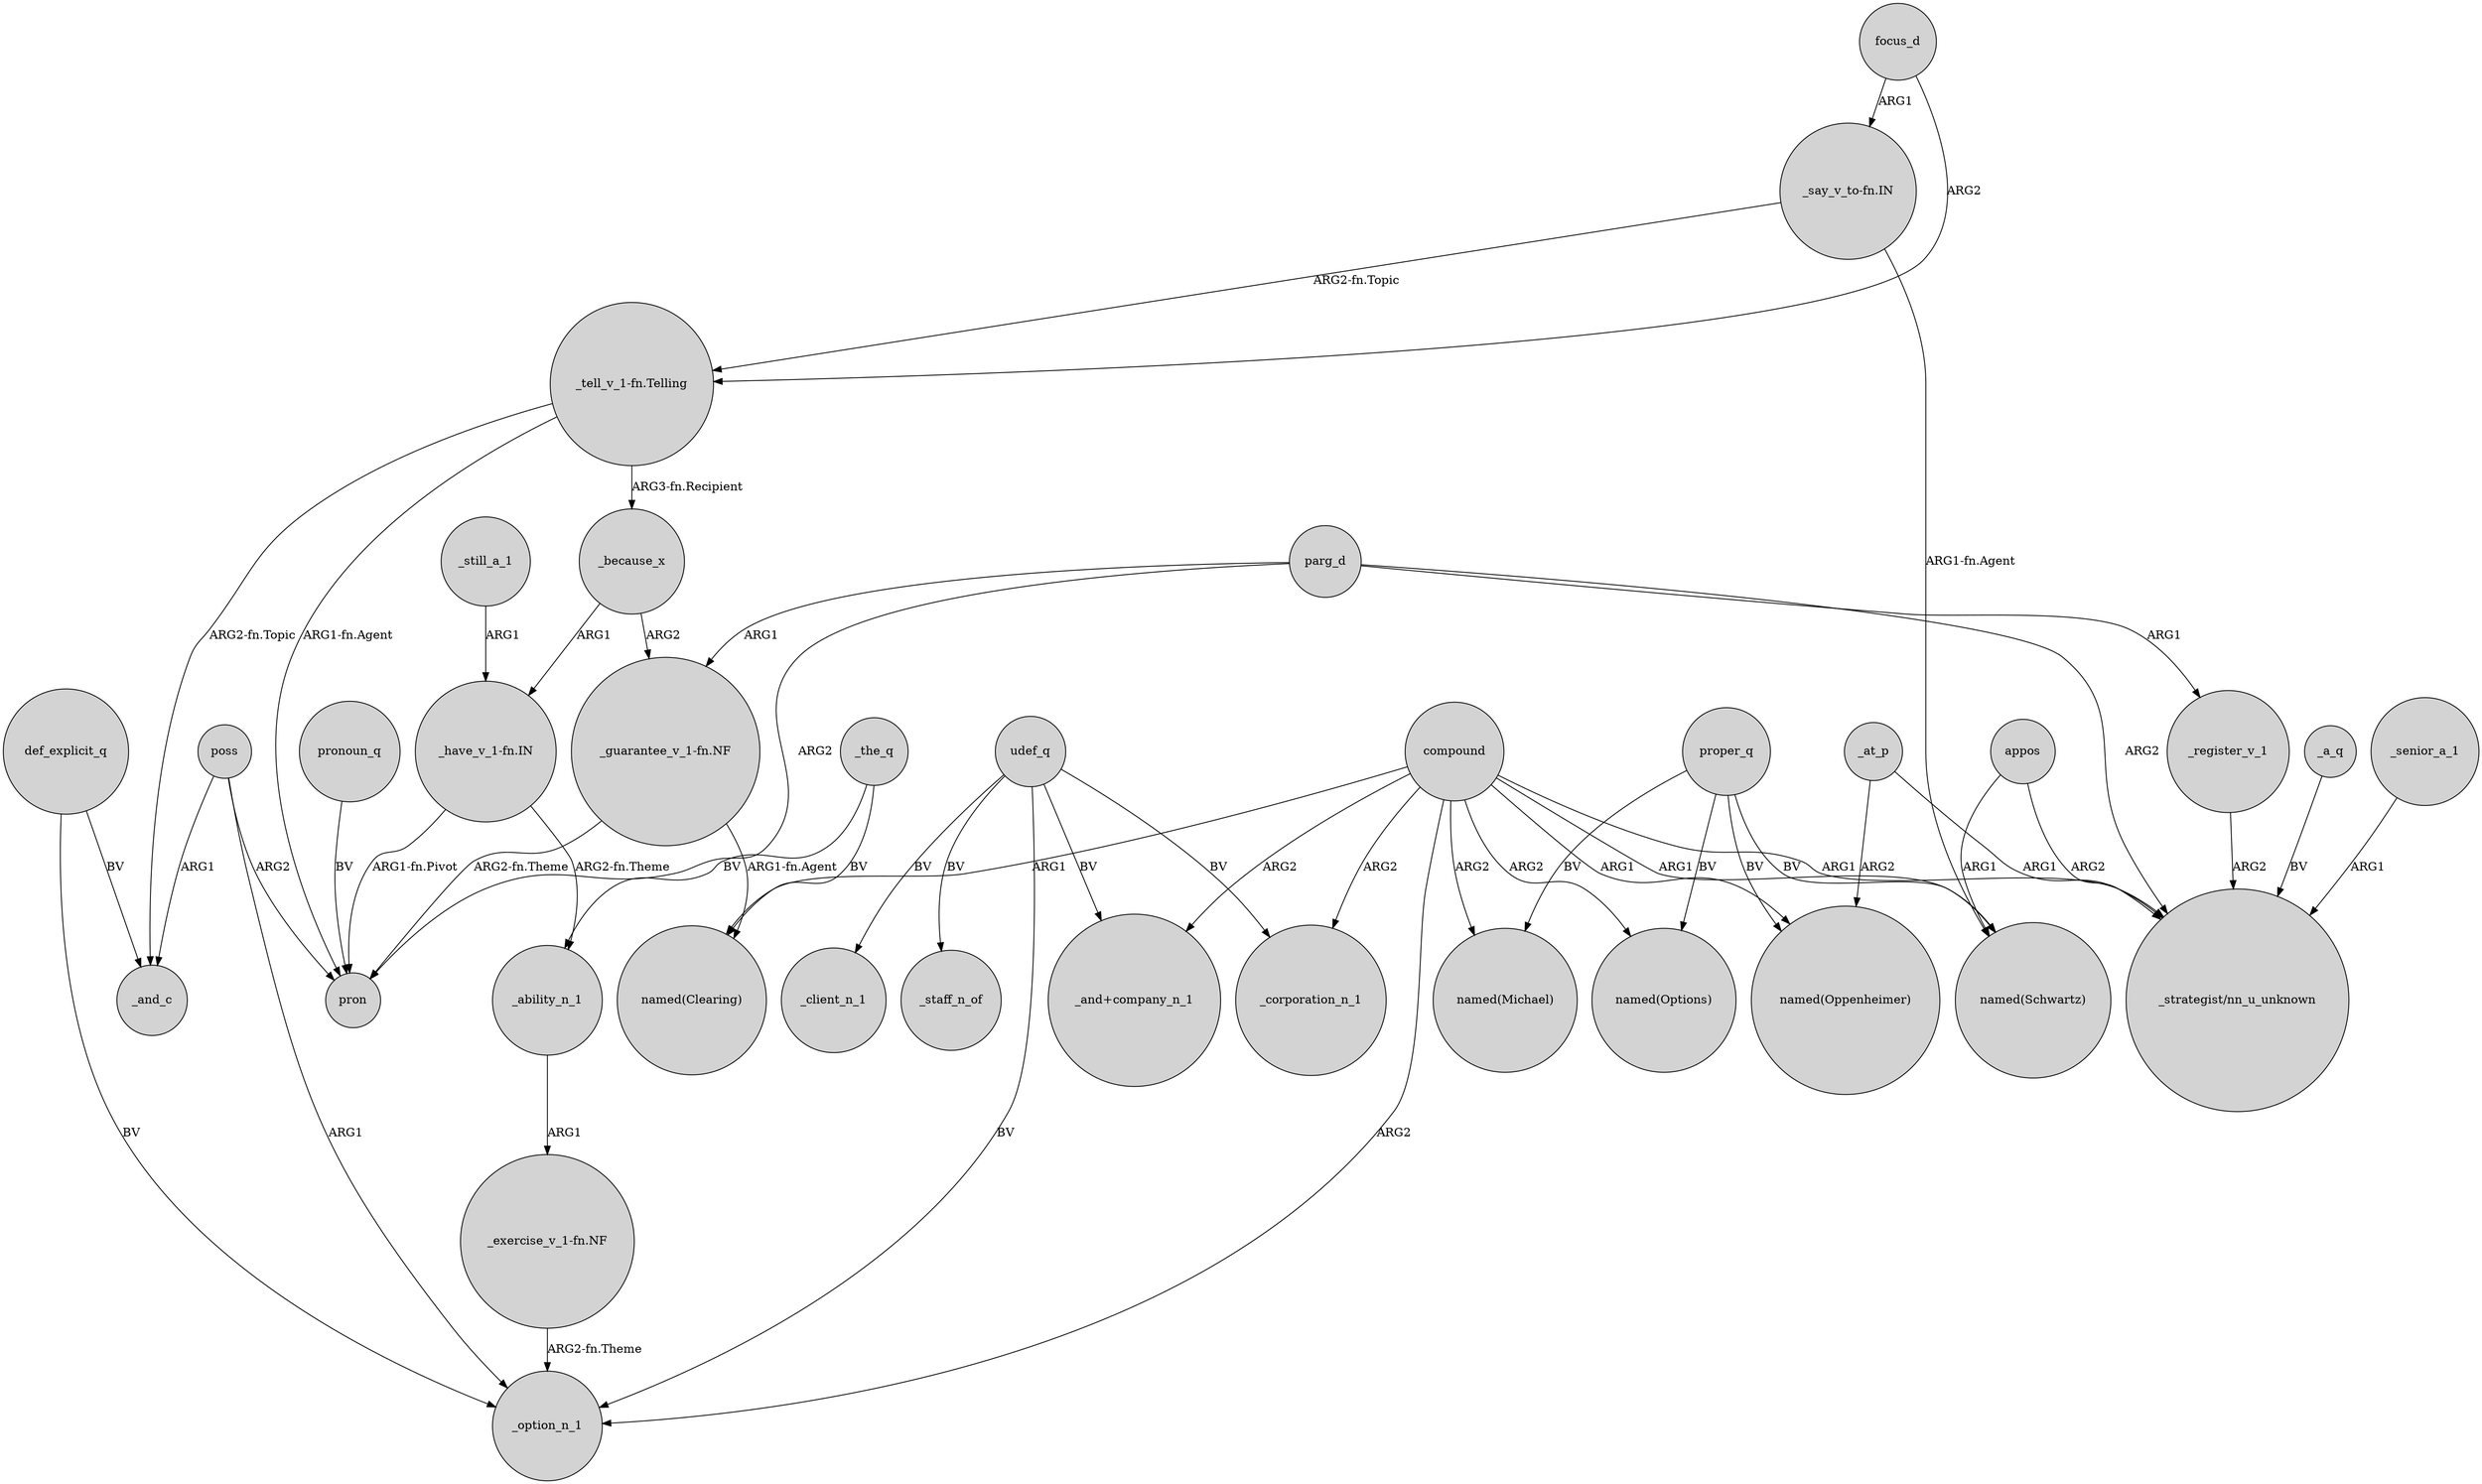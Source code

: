 digraph {
	node [shape=circle style=filled]
	proper_q -> "named(Oppenheimer)" [label=BV]
	compound -> "named(Oppenheimer)" [label=ARG1]
	_because_x -> "_guarantee_v_1-fn.NF" [label=ARG2]
	poss -> pron [label=ARG2]
	poss -> _and_c [label=ARG1]
	parg_d -> "_guarantee_v_1-fn.NF" [label=ARG1]
	"_tell_v_1-fn.Telling" -> pron [label="ARG1-fn.Agent"]
	_the_q -> "named(Clearing)" [label=BV]
	compound -> "named(Options)" [label=ARG2]
	udef_q -> _option_n_1 [label=BV]
	def_explicit_q -> _and_c [label=BV]
	compound -> "named(Clearing)" [label=ARG1]
	udef_q -> _staff_n_of [label=BV]
	compound -> _corporation_n_1 [label=ARG2]
	_register_v_1 -> "_strategist/nn_u_unknown" [label=ARG2]
	_because_x -> "_have_v_1-fn.IN" [label=ARG1]
	"_guarantee_v_1-fn.NF" -> pron [label="ARG2-fn.Theme"]
	"_have_v_1-fn.IN" -> pron [label="ARG1-fn.Pivot"]
	_still_a_1 -> "_have_v_1-fn.IN" [label=ARG1]
	proper_q -> "named(Michael)" [label=BV]
	"_exercise_v_1-fn.NF" -> _option_n_1 [label="ARG2-fn.Theme"]
	parg_d -> pron [label=ARG2]
	compound -> "_strategist/nn_u_unknown" [label=ARG1]
	parg_d -> _register_v_1 [label=ARG1]
	pronoun_q -> pron [label=BV]
	udef_q -> _corporation_n_1 [label=BV]
	poss -> _option_n_1 [label=ARG1]
	compound -> _option_n_1 [label=ARG2]
	_senior_a_1 -> "_strategist/nn_u_unknown" [label=ARG1]
	"_tell_v_1-fn.Telling" -> _because_x [label="ARG3-fn.Recipient"]
	parg_d -> "_strategist/nn_u_unknown" [label=ARG2]
	"_say_v_to-fn.IN" -> "named(Schwartz)" [label="ARG1-fn.Agent"]
	compound -> "_and+company_n_1" [label=ARG2]
	proper_q -> "named(Schwartz)" [label=BV]
	focus_d -> "_tell_v_1-fn.Telling" [label=ARG2]
	udef_q -> _client_n_1 [label=BV]
	_at_p -> "named(Oppenheimer)" [label=ARG2]
	appos -> "named(Schwartz)" [label=ARG1]
	appos -> "_strategist/nn_u_unknown" [label=ARG2]
	"_have_v_1-fn.IN" -> _ability_n_1 [label="ARG2-fn.Theme"]
	_a_q -> "_strategist/nn_u_unknown" [label=BV]
	udef_q -> "_and+company_n_1" [label=BV]
	_the_q -> _ability_n_1 [label=BV]
	compound -> "named(Schwartz)" [label=ARG1]
	"_guarantee_v_1-fn.NF" -> "named(Clearing)" [label="ARG1-fn.Agent"]
	"_tell_v_1-fn.Telling" -> _and_c [label="ARG2-fn.Topic"]
	_ability_n_1 -> "_exercise_v_1-fn.NF" [label=ARG1]
	proper_q -> "named(Options)" [label=BV]
	"_say_v_to-fn.IN" -> "_tell_v_1-fn.Telling" [label="ARG2-fn.Topic"]
	def_explicit_q -> _option_n_1 [label=BV]
	_at_p -> "_strategist/nn_u_unknown" [label=ARG1]
	compound -> "named(Michael)" [label=ARG2]
	focus_d -> "_say_v_to-fn.IN" [label=ARG1]
}
